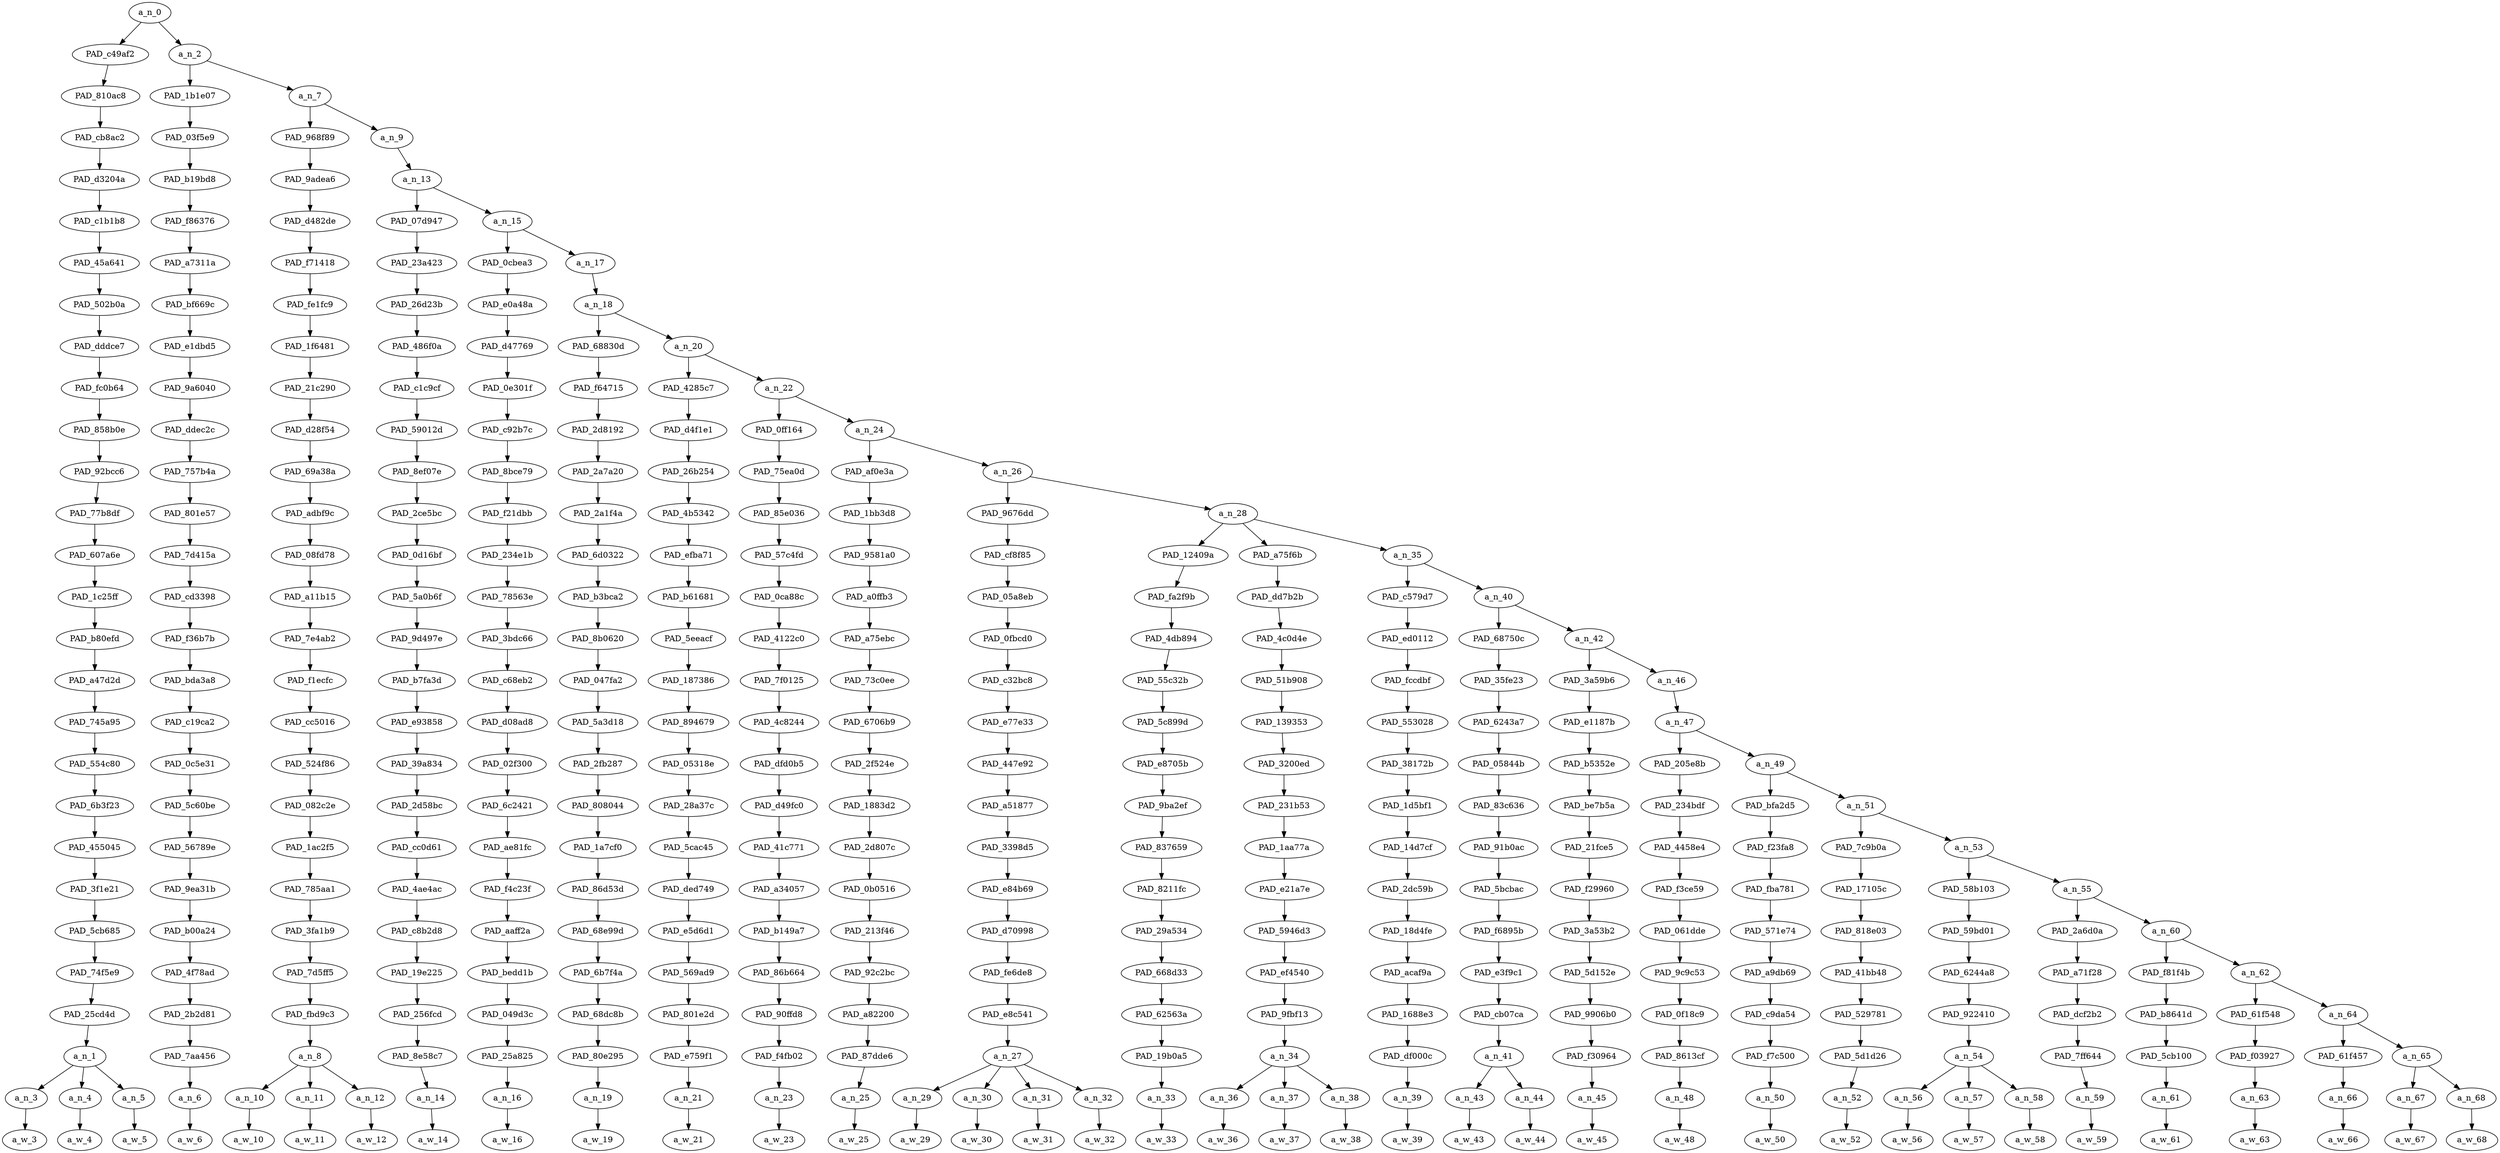 strict digraph "" {
	a_n_0	[div_dir=1,
		index=0,
		level=27,
		pos="2.8808263937632246,27!",
		text_span="[0, 1, 2, 3, 4, 5, 6, 7, 8, 9, 10, 11, 12, 13, 14, 15, 16, 17, 18, 19, 20, 21, 22, 23, 24, 25, 26, 27, 28, 29, 30, 31, 32, 33, 34, \
35, 36]",
		value=1.00000000];
	PAD_c49af2	[div_dir=1,
		index=0,
		level=26,
		pos="1.0,26!",
		text_span="[0, 1, 2]",
		value=0.09085177];
	a_n_0 -> PAD_c49af2;
	a_n_2	[div_dir=1,
		index=1,
		level=26,
		pos="4.761652787526449,26!",
		text_span="[3, 4, 5, 6, 7, 8, 9, 10, 11, 12, 13, 14, 15, 16, 17, 18, 19, 20, 21, 22, 23, 24, 25, 26, 27, 28, 29, 30, 31, 32, 33, 34, 35, 36]",
		value=0.90894429];
	a_n_0 -> a_n_2;
	PAD_810ac8	[div_dir=1,
		index=0,
		level=25,
		pos="1.0,25!",
		text_span="[0, 1, 2]",
		value=0.09085177];
	PAD_c49af2 -> PAD_810ac8;
	PAD_cb8ac2	[div_dir=1,
		index=0,
		level=24,
		pos="1.0,24!",
		text_span="[0, 1, 2]",
		value=0.09085177];
	PAD_810ac8 -> PAD_cb8ac2;
	PAD_d3204a	[div_dir=1,
		index=0,
		level=23,
		pos="1.0,23!",
		text_span="[0, 1, 2]",
		value=0.09085177];
	PAD_cb8ac2 -> PAD_d3204a;
	PAD_c1b1b8	[div_dir=1,
		index=0,
		level=22,
		pos="1.0,22!",
		text_span="[0, 1, 2]",
		value=0.09085177];
	PAD_d3204a -> PAD_c1b1b8;
	PAD_45a641	[div_dir=1,
		index=0,
		level=21,
		pos="1.0,21!",
		text_span="[0, 1, 2]",
		value=0.09085177];
	PAD_c1b1b8 -> PAD_45a641;
	PAD_502b0a	[div_dir=1,
		index=0,
		level=20,
		pos="1.0,20!",
		text_span="[0, 1, 2]",
		value=0.09085177];
	PAD_45a641 -> PAD_502b0a;
	PAD_dddce7	[div_dir=1,
		index=0,
		level=19,
		pos="1.0,19!",
		text_span="[0, 1, 2]",
		value=0.09085177];
	PAD_502b0a -> PAD_dddce7;
	PAD_fc0b64	[div_dir=1,
		index=0,
		level=18,
		pos="1.0,18!",
		text_span="[0, 1, 2]",
		value=0.09085177];
	PAD_dddce7 -> PAD_fc0b64;
	PAD_858b0e	[div_dir=1,
		index=0,
		level=17,
		pos="1.0,17!",
		text_span="[0, 1, 2]",
		value=0.09085177];
	PAD_fc0b64 -> PAD_858b0e;
	PAD_92bcc6	[div_dir=1,
		index=0,
		level=16,
		pos="1.0,16!",
		text_span="[0, 1, 2]",
		value=0.09085177];
	PAD_858b0e -> PAD_92bcc6;
	PAD_77b8df	[div_dir=1,
		index=0,
		level=15,
		pos="1.0,15!",
		text_span="[0, 1, 2]",
		value=0.09085177];
	PAD_92bcc6 -> PAD_77b8df;
	PAD_607a6e	[div_dir=1,
		index=0,
		level=14,
		pos="1.0,14!",
		text_span="[0, 1, 2]",
		value=0.09085177];
	PAD_77b8df -> PAD_607a6e;
	PAD_1c25ff	[div_dir=1,
		index=0,
		level=13,
		pos="1.0,13!",
		text_span="[0, 1, 2]",
		value=0.09085177];
	PAD_607a6e -> PAD_1c25ff;
	PAD_b80efd	[div_dir=1,
		index=0,
		level=12,
		pos="1.0,12!",
		text_span="[0, 1, 2]",
		value=0.09085177];
	PAD_1c25ff -> PAD_b80efd;
	PAD_a47d2d	[div_dir=1,
		index=0,
		level=11,
		pos="1.0,11!",
		text_span="[0, 1, 2]",
		value=0.09085177];
	PAD_b80efd -> PAD_a47d2d;
	PAD_745a95	[div_dir=1,
		index=0,
		level=10,
		pos="1.0,10!",
		text_span="[0, 1, 2]",
		value=0.09085177];
	PAD_a47d2d -> PAD_745a95;
	PAD_554c80	[div_dir=1,
		index=0,
		level=9,
		pos="1.0,9!",
		text_span="[0, 1, 2]",
		value=0.09085177];
	PAD_745a95 -> PAD_554c80;
	PAD_6b3f23	[div_dir=1,
		index=0,
		level=8,
		pos="1.0,8!",
		text_span="[0, 1, 2]",
		value=0.09085177];
	PAD_554c80 -> PAD_6b3f23;
	PAD_455045	[div_dir=1,
		index=0,
		level=7,
		pos="1.0,7!",
		text_span="[0, 1, 2]",
		value=0.09085177];
	PAD_6b3f23 -> PAD_455045;
	PAD_3f1e21	[div_dir=1,
		index=0,
		level=6,
		pos="1.0,6!",
		text_span="[0, 1, 2]",
		value=0.09085177];
	PAD_455045 -> PAD_3f1e21;
	PAD_5cb685	[div_dir=1,
		index=0,
		level=5,
		pos="1.0,5!",
		text_span="[0, 1, 2]",
		value=0.09085177];
	PAD_3f1e21 -> PAD_5cb685;
	PAD_74f5e9	[div_dir=1,
		index=0,
		level=4,
		pos="1.0,4!",
		text_span="[0, 1, 2]",
		value=0.09085177];
	PAD_5cb685 -> PAD_74f5e9;
	PAD_25cd4d	[div_dir=1,
		index=0,
		level=3,
		pos="1.0,3!",
		text_span="[0, 1, 2]",
		value=0.09085177];
	PAD_74f5e9 -> PAD_25cd4d;
	a_n_1	[div_dir=1,
		index=0,
		level=2,
		pos="1.0,2!",
		text_span="[0, 1, 2]",
		value=0.09085177];
	PAD_25cd4d -> a_n_1;
	a_n_3	[div_dir=1,
		index=0,
		level=1,
		pos="0.0,1!",
		text_span="[0]",
		value=0.02708814];
	a_n_1 -> a_n_3;
	a_n_4	[div_dir=1,
		index=1,
		level=1,
		pos="1.0,1!",
		text_span="[1]",
		value=0.03080562];
	a_n_1 -> a_n_4;
	a_n_5	[div_dir=1,
		index=2,
		level=1,
		pos="2.0,1!",
		text_span="[2]",
		value=0.03282390];
	a_n_1 -> a_n_5;
	a_w_3	[div_dir=0,
		index=0,
		level=0,
		pos="0,0!",
		text_span="[0]",
		value=white];
	a_n_3 -> a_w_3;
	a_w_4	[div_dir=0,
		index=1,
		level=0,
		pos="1,0!",
		text_span="[1]",
		value=south];
	a_n_4 -> a_w_4;
	a_w_5	[div_dir=0,
		index=2,
		level=0,
		pos="2,0!",
		text_span="[2]",
		value=africans];
	a_n_5 -> a_w_5;
	PAD_1b1e07	[div_dir=1,
		index=1,
		level=25,
		pos="3.0,25!",
		text_span="[3]",
		value=0.01743408];
	a_n_2 -> PAD_1b1e07;
	a_n_7	[div_dir=1,
		index=2,
		level=25,
		pos="6.523305575052897,25!",
		text_span="[4, 5, 6, 7, 8, 9, 10, 11, 12, 13, 14, 15, 16, 17, 18, 19, 20, 21, 22, 23, 24, 25, 26, 27, 28, 29, 30, 31, 32, 33, 34, 35, 36]",
		value=0.89133307];
	a_n_2 -> a_n_7;
	PAD_03f5e9	[div_dir=1,
		index=1,
		level=24,
		pos="3.0,24!",
		text_span="[3]",
		value=0.01743408];
	PAD_1b1e07 -> PAD_03f5e9;
	PAD_b19bd8	[div_dir=1,
		index=1,
		level=23,
		pos="3.0,23!",
		text_span="[3]",
		value=0.01743408];
	PAD_03f5e9 -> PAD_b19bd8;
	PAD_f86376	[div_dir=1,
		index=1,
		level=22,
		pos="3.0,22!",
		text_span="[3]",
		value=0.01743408];
	PAD_b19bd8 -> PAD_f86376;
	PAD_a7311a	[div_dir=1,
		index=1,
		level=21,
		pos="3.0,21!",
		text_span="[3]",
		value=0.01743408];
	PAD_f86376 -> PAD_a7311a;
	PAD_bf669c	[div_dir=1,
		index=1,
		level=20,
		pos="3.0,20!",
		text_span="[3]",
		value=0.01743408];
	PAD_a7311a -> PAD_bf669c;
	PAD_e1dbd5	[div_dir=1,
		index=1,
		level=19,
		pos="3.0,19!",
		text_span="[3]",
		value=0.01743408];
	PAD_bf669c -> PAD_e1dbd5;
	PAD_9a6040	[div_dir=1,
		index=1,
		level=18,
		pos="3.0,18!",
		text_span="[3]",
		value=0.01743408];
	PAD_e1dbd5 -> PAD_9a6040;
	PAD_ddec2c	[div_dir=1,
		index=1,
		level=17,
		pos="3.0,17!",
		text_span="[3]",
		value=0.01743408];
	PAD_9a6040 -> PAD_ddec2c;
	PAD_757b4a	[div_dir=1,
		index=1,
		level=16,
		pos="3.0,16!",
		text_span="[3]",
		value=0.01743408];
	PAD_ddec2c -> PAD_757b4a;
	PAD_801e57	[div_dir=1,
		index=1,
		level=15,
		pos="3.0,15!",
		text_span="[3]",
		value=0.01743408];
	PAD_757b4a -> PAD_801e57;
	PAD_7d415a	[div_dir=1,
		index=1,
		level=14,
		pos="3.0,14!",
		text_span="[3]",
		value=0.01743408];
	PAD_801e57 -> PAD_7d415a;
	PAD_cd3398	[div_dir=1,
		index=1,
		level=13,
		pos="3.0,13!",
		text_span="[3]",
		value=0.01743408];
	PAD_7d415a -> PAD_cd3398;
	PAD_f36b7b	[div_dir=1,
		index=1,
		level=12,
		pos="3.0,12!",
		text_span="[3]",
		value=0.01743408];
	PAD_cd3398 -> PAD_f36b7b;
	PAD_bda3a8	[div_dir=1,
		index=1,
		level=11,
		pos="3.0,11!",
		text_span="[3]",
		value=0.01743408];
	PAD_f36b7b -> PAD_bda3a8;
	PAD_c19ca2	[div_dir=1,
		index=1,
		level=10,
		pos="3.0,10!",
		text_span="[3]",
		value=0.01743408];
	PAD_bda3a8 -> PAD_c19ca2;
	PAD_0c5e31	[div_dir=1,
		index=1,
		level=9,
		pos="3.0,9!",
		text_span="[3]",
		value=0.01743408];
	PAD_c19ca2 -> PAD_0c5e31;
	PAD_5c60be	[div_dir=1,
		index=1,
		level=8,
		pos="3.0,8!",
		text_span="[3]",
		value=0.01743408];
	PAD_0c5e31 -> PAD_5c60be;
	PAD_56789e	[div_dir=1,
		index=1,
		level=7,
		pos="3.0,7!",
		text_span="[3]",
		value=0.01743408];
	PAD_5c60be -> PAD_56789e;
	PAD_9ea31b	[div_dir=1,
		index=1,
		level=6,
		pos="3.0,6!",
		text_span="[3]",
		value=0.01743408];
	PAD_56789e -> PAD_9ea31b;
	PAD_b00a24	[div_dir=1,
		index=1,
		level=5,
		pos="3.0,5!",
		text_span="[3]",
		value=0.01743408];
	PAD_9ea31b -> PAD_b00a24;
	PAD_4f78ad	[div_dir=1,
		index=1,
		level=4,
		pos="3.0,4!",
		text_span="[3]",
		value=0.01743408];
	PAD_b00a24 -> PAD_4f78ad;
	PAD_2b2d81	[div_dir=1,
		index=1,
		level=3,
		pos="3.0,3!",
		text_span="[3]",
		value=0.01743408];
	PAD_4f78ad -> PAD_2b2d81;
	PAD_7aa456	[div_dir=1,
		index=1,
		level=2,
		pos="3.0,2!",
		text_span="[3]",
		value=0.01743408];
	PAD_2b2d81 -> PAD_7aa456;
	a_n_6	[div_dir=1,
		index=3,
		level=1,
		pos="3.0,1!",
		text_span="[3]",
		value=0.01743408];
	PAD_7aa456 -> a_n_6;
	a_w_6	[div_dir=0,
		index=3,
		level=0,
		pos="3,0!",
		text_span="[3]",
		value=are];
	a_n_6 -> a_w_6;
	PAD_968f89	[div_dir=1,
		index=2,
		level=24,
		pos="5.0,24!",
		text_span="[4, 5, 6]",
		value=0.05605948];
	a_n_7 -> PAD_968f89;
	a_n_9	[div_dir=1,
		index=3,
		level=24,
		pos="8.046611150105795,24!",
		text_span="[7, 8, 9, 10, 11, 12, 13, 14, 15, 16, 17, 18, 19, 20, 21, 22, 23, 24, 25, 26, 27, 28, 29, 30, 31, 32, 33, 34, 35, 36]",
		value=0.83509940];
	a_n_7 -> a_n_9;
	PAD_9adea6	[div_dir=1,
		index=2,
		level=23,
		pos="5.0,23!",
		text_span="[4, 5, 6]",
		value=0.05605948];
	PAD_968f89 -> PAD_9adea6;
	PAD_d482de	[div_dir=1,
		index=2,
		level=22,
		pos="5.0,22!",
		text_span="[4, 5, 6]",
		value=0.05605948];
	PAD_9adea6 -> PAD_d482de;
	PAD_f71418	[div_dir=1,
		index=2,
		level=21,
		pos="5.0,21!",
		text_span="[4, 5, 6]",
		value=0.05605948];
	PAD_d482de -> PAD_f71418;
	PAD_fe1fc9	[div_dir=1,
		index=2,
		level=20,
		pos="5.0,20!",
		text_span="[4, 5, 6]",
		value=0.05605948];
	PAD_f71418 -> PAD_fe1fc9;
	PAD_1f6481	[div_dir=1,
		index=2,
		level=19,
		pos="5.0,19!",
		text_span="[4, 5, 6]",
		value=0.05605948];
	PAD_fe1fc9 -> PAD_1f6481;
	PAD_21c290	[div_dir=1,
		index=2,
		level=18,
		pos="5.0,18!",
		text_span="[4, 5, 6]",
		value=0.05605948];
	PAD_1f6481 -> PAD_21c290;
	PAD_d28f54	[div_dir=1,
		index=2,
		level=17,
		pos="5.0,17!",
		text_span="[4, 5, 6]",
		value=0.05605948];
	PAD_21c290 -> PAD_d28f54;
	PAD_69a38a	[div_dir=1,
		index=2,
		level=16,
		pos="5.0,16!",
		text_span="[4, 5, 6]",
		value=0.05605948];
	PAD_d28f54 -> PAD_69a38a;
	PAD_adbf9c	[div_dir=1,
		index=2,
		level=15,
		pos="5.0,15!",
		text_span="[4, 5, 6]",
		value=0.05605948];
	PAD_69a38a -> PAD_adbf9c;
	PAD_08fd78	[div_dir=1,
		index=2,
		level=14,
		pos="5.0,14!",
		text_span="[4, 5, 6]",
		value=0.05605948];
	PAD_adbf9c -> PAD_08fd78;
	PAD_a11b15	[div_dir=1,
		index=2,
		level=13,
		pos="5.0,13!",
		text_span="[4, 5, 6]",
		value=0.05605948];
	PAD_08fd78 -> PAD_a11b15;
	PAD_7e4ab2	[div_dir=1,
		index=2,
		level=12,
		pos="5.0,12!",
		text_span="[4, 5, 6]",
		value=0.05605948];
	PAD_a11b15 -> PAD_7e4ab2;
	PAD_f1ecfc	[div_dir=1,
		index=2,
		level=11,
		pos="5.0,11!",
		text_span="[4, 5, 6]",
		value=0.05605948];
	PAD_7e4ab2 -> PAD_f1ecfc;
	PAD_cc5016	[div_dir=1,
		index=2,
		level=10,
		pos="5.0,10!",
		text_span="[4, 5, 6]",
		value=0.05605948];
	PAD_f1ecfc -> PAD_cc5016;
	PAD_524f86	[div_dir=1,
		index=2,
		level=9,
		pos="5.0,9!",
		text_span="[4, 5, 6]",
		value=0.05605948];
	PAD_cc5016 -> PAD_524f86;
	PAD_082c2e	[div_dir=1,
		index=2,
		level=8,
		pos="5.0,8!",
		text_span="[4, 5, 6]",
		value=0.05605948];
	PAD_524f86 -> PAD_082c2e;
	PAD_1ac2f5	[div_dir=1,
		index=2,
		level=7,
		pos="5.0,7!",
		text_span="[4, 5, 6]",
		value=0.05605948];
	PAD_082c2e -> PAD_1ac2f5;
	PAD_785aa1	[div_dir=1,
		index=2,
		level=6,
		pos="5.0,6!",
		text_span="[4, 5, 6]",
		value=0.05605948];
	PAD_1ac2f5 -> PAD_785aa1;
	PAD_3fa1b9	[div_dir=1,
		index=2,
		level=5,
		pos="5.0,5!",
		text_span="[4, 5, 6]",
		value=0.05605948];
	PAD_785aa1 -> PAD_3fa1b9;
	PAD_7d5ff5	[div_dir=1,
		index=2,
		level=4,
		pos="5.0,4!",
		text_span="[4, 5, 6]",
		value=0.05605948];
	PAD_3fa1b9 -> PAD_7d5ff5;
	PAD_fbd9c3	[div_dir=1,
		index=2,
		level=3,
		pos="5.0,3!",
		text_span="[4, 5, 6]",
		value=0.05605948];
	PAD_7d5ff5 -> PAD_fbd9c3;
	a_n_8	[div_dir=1,
		index=2,
		level=2,
		pos="5.0,2!",
		text_span="[4, 5, 6]",
		value=0.05605948];
	PAD_fbd9c3 -> a_n_8;
	a_n_10	[div_dir=1,
		index=4,
		level=1,
		pos="4.0,1!",
		text_span="[4]",
		value=0.01193047];
	a_n_8 -> a_n_10;
	a_n_11	[div_dir=-1,
		index=5,
		level=1,
		pos="5.0,1!",
		text_span="[5]",
		value=0.01668480];
	a_n_8 -> a_n_11;
	a_n_12	[div_dir=1,
		index=6,
		level=1,
		pos="6.0,1!",
		text_span="[6]",
		value=0.02736892];
	a_n_8 -> a_n_12;
	a_w_10	[div_dir=0,
		index=4,
		level=0,
		pos="4,0!",
		text_span="[4]",
		value=the];
	a_n_10 -> a_w_10;
	a_w_11	[div_dir=0,
		index=5,
		level=0,
		pos="5,0!",
		text_span="[5]",
		value=real];
	a_n_11 -> a_w_11;
	a_w_12	[div_dir=0,
		index=6,
		level=0,
		pos="6,0!",
		text_span="[6]",
		value=refugees];
	a_n_12 -> a_w_12;
	a_n_13	[div_dir=1,
		index=3,
		level=23,
		pos="8.046611150105795,23!",
		text_span="[7, 8, 9, 10, 11, 12, 13, 14, 15, 16, 17, 18, 19, 20, 21, 22, 23, 24, 25, 26, 27, 28, 29, 30, 31, 32, 33, 34, 35, 36]",
		value=0.83493897];
	a_n_9 -> a_n_13;
	PAD_07d947	[div_dir=1,
		index=3,
		level=22,
		pos="7.0,22!",
		text_span="[7]",
		value=0.01212466];
	a_n_13 -> PAD_07d947;
	a_n_15	[div_dir=1,
		index=4,
		level=22,
		pos="9.09322230021159,22!",
		text_span="[8, 9, 10, 11, 12, 13, 14, 15, 16, 17, 18, 19, 20, 21, 22, 23, 24, 25, 26, 27, 28, 29, 30, 31, 32, 33, 34, 35, 36]",
		value=0.82265388];
	a_n_13 -> a_n_15;
	PAD_23a423	[div_dir=1,
		index=3,
		level=21,
		pos="7.0,21!",
		text_span="[7]",
		value=0.01212466];
	PAD_07d947 -> PAD_23a423;
	PAD_26d23b	[div_dir=1,
		index=3,
		level=20,
		pos="7.0,20!",
		text_span="[7]",
		value=0.01212466];
	PAD_23a423 -> PAD_26d23b;
	PAD_486f0a	[div_dir=1,
		index=3,
		level=19,
		pos="7.0,19!",
		text_span="[7]",
		value=0.01212466];
	PAD_26d23b -> PAD_486f0a;
	PAD_c1c9cf	[div_dir=1,
		index=3,
		level=18,
		pos="7.0,18!",
		text_span="[7]",
		value=0.01212466];
	PAD_486f0a -> PAD_c1c9cf;
	PAD_59012d	[div_dir=1,
		index=3,
		level=17,
		pos="7.0,17!",
		text_span="[7]",
		value=0.01212466];
	PAD_c1c9cf -> PAD_59012d;
	PAD_8ef07e	[div_dir=1,
		index=3,
		level=16,
		pos="7.0,16!",
		text_span="[7]",
		value=0.01212466];
	PAD_59012d -> PAD_8ef07e;
	PAD_2ce5bc	[div_dir=1,
		index=3,
		level=15,
		pos="7.0,15!",
		text_span="[7]",
		value=0.01212466];
	PAD_8ef07e -> PAD_2ce5bc;
	PAD_0d16bf	[div_dir=1,
		index=3,
		level=14,
		pos="7.0,14!",
		text_span="[7]",
		value=0.01212466];
	PAD_2ce5bc -> PAD_0d16bf;
	PAD_5a0b6f	[div_dir=1,
		index=3,
		level=13,
		pos="7.0,13!",
		text_span="[7]",
		value=0.01212466];
	PAD_0d16bf -> PAD_5a0b6f;
	PAD_9d497e	[div_dir=1,
		index=3,
		level=12,
		pos="7.0,12!",
		text_span="[7]",
		value=0.01212466];
	PAD_5a0b6f -> PAD_9d497e;
	PAD_b7fa3d	[div_dir=1,
		index=3,
		level=11,
		pos="7.0,11!",
		text_span="[7]",
		value=0.01212466];
	PAD_9d497e -> PAD_b7fa3d;
	PAD_e93858	[div_dir=1,
		index=3,
		level=10,
		pos="7.0,10!",
		text_span="[7]",
		value=0.01212466];
	PAD_b7fa3d -> PAD_e93858;
	PAD_39a834	[div_dir=1,
		index=3,
		level=9,
		pos="7.0,9!",
		text_span="[7]",
		value=0.01212466];
	PAD_e93858 -> PAD_39a834;
	PAD_2d58bc	[div_dir=1,
		index=3,
		level=8,
		pos="7.0,8!",
		text_span="[7]",
		value=0.01212466];
	PAD_39a834 -> PAD_2d58bc;
	PAD_cc0d61	[div_dir=1,
		index=3,
		level=7,
		pos="7.0,7!",
		text_span="[7]",
		value=0.01212466];
	PAD_2d58bc -> PAD_cc0d61;
	PAD_4ae4ac	[div_dir=1,
		index=3,
		level=6,
		pos="7.0,6!",
		text_span="[7]",
		value=0.01212466];
	PAD_cc0d61 -> PAD_4ae4ac;
	PAD_c8b2d8	[div_dir=1,
		index=3,
		level=5,
		pos="7.0,5!",
		text_span="[7]",
		value=0.01212466];
	PAD_4ae4ac -> PAD_c8b2d8;
	PAD_19e225	[div_dir=1,
		index=3,
		level=4,
		pos="7.0,4!",
		text_span="[7]",
		value=0.01212466];
	PAD_c8b2d8 -> PAD_19e225;
	PAD_256fcd	[div_dir=1,
		index=3,
		level=3,
		pos="7.0,3!",
		text_span="[7]",
		value=0.01212466];
	PAD_19e225 -> PAD_256fcd;
	PAD_8e58c7	[div_dir=1,
		index=3,
		level=2,
		pos="7.0,2!",
		text_span="[7]",
		value=0.01212466];
	PAD_256fcd -> PAD_8e58c7;
	a_n_14	[div_dir=1,
		index=7,
		level=1,
		pos="7.0,1!",
		text_span="[7]",
		value=0.01212466];
	PAD_8e58c7 -> a_n_14;
	a_w_14	[div_dir=0,
		index=7,
		level=0,
		pos="7,0!",
		text_span="[7]",
		value=we];
	a_n_14 -> a_w_14;
	PAD_0cbea3	[div_dir=1,
		index=4,
		level=21,
		pos="8.0,21!",
		text_span="[8]",
		value=0.01100789];
	a_n_15 -> PAD_0cbea3;
	a_n_17	[div_dir=1,
		index=5,
		level=21,
		pos="10.186444600423178,21!",
		text_span="[9, 10, 11, 12, 13, 14, 15, 16, 17, 18, 19, 20, 21, 22, 23, 24, 25, 26, 27, 28, 29, 30, 31, 32, 33, 34, 35, 36]",
		value=0.81149473];
	a_n_15 -> a_n_17;
	PAD_e0a48a	[div_dir=1,
		index=4,
		level=20,
		pos="8.0,20!",
		text_span="[8]",
		value=0.01100789];
	PAD_0cbea3 -> PAD_e0a48a;
	PAD_d47769	[div_dir=1,
		index=4,
		level=19,
		pos="8.0,19!",
		text_span="[8]",
		value=0.01100789];
	PAD_e0a48a -> PAD_d47769;
	PAD_0e301f	[div_dir=1,
		index=4,
		level=18,
		pos="8.0,18!",
		text_span="[8]",
		value=0.01100789];
	PAD_d47769 -> PAD_0e301f;
	PAD_c92b7c	[div_dir=1,
		index=4,
		level=17,
		pos="8.0,17!",
		text_span="[8]",
		value=0.01100789];
	PAD_0e301f -> PAD_c92b7c;
	PAD_8bce79	[div_dir=1,
		index=4,
		level=16,
		pos="8.0,16!",
		text_span="[8]",
		value=0.01100789];
	PAD_c92b7c -> PAD_8bce79;
	PAD_f21dbb	[div_dir=1,
		index=4,
		level=15,
		pos="8.0,15!",
		text_span="[8]",
		value=0.01100789];
	PAD_8bce79 -> PAD_f21dbb;
	PAD_234e1b	[div_dir=1,
		index=4,
		level=14,
		pos="8.0,14!",
		text_span="[8]",
		value=0.01100789];
	PAD_f21dbb -> PAD_234e1b;
	PAD_78563e	[div_dir=1,
		index=4,
		level=13,
		pos="8.0,13!",
		text_span="[8]",
		value=0.01100789];
	PAD_234e1b -> PAD_78563e;
	PAD_3bdc66	[div_dir=1,
		index=4,
		level=12,
		pos="8.0,12!",
		text_span="[8]",
		value=0.01100789];
	PAD_78563e -> PAD_3bdc66;
	PAD_c68eb2	[div_dir=1,
		index=4,
		level=11,
		pos="8.0,11!",
		text_span="[8]",
		value=0.01100789];
	PAD_3bdc66 -> PAD_c68eb2;
	PAD_d08ad8	[div_dir=1,
		index=4,
		level=10,
		pos="8.0,10!",
		text_span="[8]",
		value=0.01100789];
	PAD_c68eb2 -> PAD_d08ad8;
	PAD_02f300	[div_dir=1,
		index=4,
		level=9,
		pos="8.0,9!",
		text_span="[8]",
		value=0.01100789];
	PAD_d08ad8 -> PAD_02f300;
	PAD_6c2421	[div_dir=1,
		index=4,
		level=8,
		pos="8.0,8!",
		text_span="[8]",
		value=0.01100789];
	PAD_02f300 -> PAD_6c2421;
	PAD_ae81fc	[div_dir=1,
		index=4,
		level=7,
		pos="8.0,7!",
		text_span="[8]",
		value=0.01100789];
	PAD_6c2421 -> PAD_ae81fc;
	PAD_f4c23f	[div_dir=1,
		index=4,
		level=6,
		pos="8.0,6!",
		text_span="[8]",
		value=0.01100789];
	PAD_ae81fc -> PAD_f4c23f;
	PAD_aaff2a	[div_dir=1,
		index=4,
		level=5,
		pos="8.0,5!",
		text_span="[8]",
		value=0.01100789];
	PAD_f4c23f -> PAD_aaff2a;
	PAD_bedd1b	[div_dir=1,
		index=4,
		level=4,
		pos="8.0,4!",
		text_span="[8]",
		value=0.01100789];
	PAD_aaff2a -> PAD_bedd1b;
	PAD_049d3c	[div_dir=1,
		index=4,
		level=3,
		pos="8.0,3!",
		text_span="[8]",
		value=0.01100789];
	PAD_bedd1b -> PAD_049d3c;
	PAD_25a825	[div_dir=1,
		index=4,
		level=2,
		pos="8.0,2!",
		text_span="[8]",
		value=0.01100789];
	PAD_049d3c -> PAD_25a825;
	a_n_16	[div_dir=1,
		index=8,
		level=1,
		pos="8.0,1!",
		text_span="[8]",
		value=0.01100789];
	PAD_25a825 -> a_n_16;
	a_w_16	[div_dir=0,
		index=8,
		level=0,
		pos="8,0!",
		text_span="[8]",
		value=need];
	a_n_16 -> a_w_16;
	a_n_18	[div_dir=1,
		index=5,
		level=20,
		pos="10.186444600423178,20!",
		text_span="[9, 10, 11, 12, 13, 14, 15, 16, 17, 18, 19, 20, 21, 22, 23, 24, 25, 26, 27, 28, 29, 30, 31, 32, 33, 34, 35, 36]",
		value=0.81134855];
	a_n_17 -> a_n_18;
	PAD_68830d	[div_dir=-1,
		index=5,
		level=19,
		pos="9.0,19!",
		text_span="[9]",
		value=0.00892100];
	a_n_18 -> PAD_68830d;
	a_n_20	[div_dir=1,
		index=6,
		level=19,
		pos="11.372889200846355,19!",
		text_span="[10, 11, 12, 13, 14, 15, 16, 17, 18, 19, 20, 21, 22, 23, 24, 25, 26, 27, 28, 29, 30, 31, 32, 33, 34, 35, 36]",
		value=0.80228137];
	a_n_18 -> a_n_20;
	PAD_f64715	[div_dir=-1,
		index=5,
		level=18,
		pos="9.0,18!",
		text_span="[9]",
		value=0.00892100];
	PAD_68830d -> PAD_f64715;
	PAD_2d8192	[div_dir=-1,
		index=5,
		level=17,
		pos="9.0,17!",
		text_span="[9]",
		value=0.00892100];
	PAD_f64715 -> PAD_2d8192;
	PAD_2a7a20	[div_dir=-1,
		index=5,
		level=16,
		pos="9.0,16!",
		text_span="[9]",
		value=0.00892100];
	PAD_2d8192 -> PAD_2a7a20;
	PAD_2a1f4a	[div_dir=-1,
		index=5,
		level=15,
		pos="9.0,15!",
		text_span="[9]",
		value=0.00892100];
	PAD_2a7a20 -> PAD_2a1f4a;
	PAD_6d0322	[div_dir=-1,
		index=5,
		level=14,
		pos="9.0,14!",
		text_span="[9]",
		value=0.00892100];
	PAD_2a1f4a -> PAD_6d0322;
	PAD_b3bca2	[div_dir=-1,
		index=5,
		level=13,
		pos="9.0,13!",
		text_span="[9]",
		value=0.00892100];
	PAD_6d0322 -> PAD_b3bca2;
	PAD_8b0620	[div_dir=-1,
		index=5,
		level=12,
		pos="9.0,12!",
		text_span="[9]",
		value=0.00892100];
	PAD_b3bca2 -> PAD_8b0620;
	PAD_047fa2	[div_dir=-1,
		index=5,
		level=11,
		pos="9.0,11!",
		text_span="[9]",
		value=0.00892100];
	PAD_8b0620 -> PAD_047fa2;
	PAD_5a3d18	[div_dir=-1,
		index=5,
		level=10,
		pos="9.0,10!",
		text_span="[9]",
		value=0.00892100];
	PAD_047fa2 -> PAD_5a3d18;
	PAD_2fb287	[div_dir=-1,
		index=5,
		level=9,
		pos="9.0,9!",
		text_span="[9]",
		value=0.00892100];
	PAD_5a3d18 -> PAD_2fb287;
	PAD_808044	[div_dir=-1,
		index=5,
		level=8,
		pos="9.0,8!",
		text_span="[9]",
		value=0.00892100];
	PAD_2fb287 -> PAD_808044;
	PAD_1a7cf0	[div_dir=-1,
		index=5,
		level=7,
		pos="9.0,7!",
		text_span="[9]",
		value=0.00892100];
	PAD_808044 -> PAD_1a7cf0;
	PAD_86d53d	[div_dir=-1,
		index=5,
		level=6,
		pos="9.0,6!",
		text_span="[9]",
		value=0.00892100];
	PAD_1a7cf0 -> PAD_86d53d;
	PAD_68e99d	[div_dir=-1,
		index=5,
		level=5,
		pos="9.0,5!",
		text_span="[9]",
		value=0.00892100];
	PAD_86d53d -> PAD_68e99d;
	PAD_6b7f4a	[div_dir=-1,
		index=5,
		level=4,
		pos="9.0,4!",
		text_span="[9]",
		value=0.00892100];
	PAD_68e99d -> PAD_6b7f4a;
	PAD_68dc8b	[div_dir=-1,
		index=5,
		level=3,
		pos="9.0,3!",
		text_span="[9]",
		value=0.00892100];
	PAD_6b7f4a -> PAD_68dc8b;
	PAD_80e295	[div_dir=-1,
		index=5,
		level=2,
		pos="9.0,2!",
		text_span="[9]",
		value=0.00892100];
	PAD_68dc8b -> PAD_80e295;
	a_n_19	[div_dir=-1,
		index=9,
		level=1,
		pos="9.0,1!",
		text_span="[9]",
		value=0.00892100];
	PAD_80e295 -> a_n_19;
	a_w_19	[div_dir=0,
		index=9,
		level=0,
		pos="9,0!",
		text_span="[9]",
		value=to];
	a_n_19 -> a_w_19;
	PAD_4285c7	[div_dir=1,
		index=6,
		level=18,
		pos="10.0,18!",
		text_span="[10]",
		value=0.00912819];
	a_n_20 -> PAD_4285c7;
	a_n_22	[div_dir=1,
		index=7,
		level=18,
		pos="12.745778401692709,18!",
		text_span="[11, 12, 13, 14, 15, 16, 17, 18, 19, 20, 21, 22, 23, 24, 25, 26, 27, 28, 29, 30, 31, 32, 33, 34, 35, 36]",
		value=0.79300068];
	a_n_20 -> a_n_22;
	PAD_d4f1e1	[div_dir=1,
		index=6,
		level=17,
		pos="10.0,17!",
		text_span="[10]",
		value=0.00912819];
	PAD_4285c7 -> PAD_d4f1e1;
	PAD_26b254	[div_dir=1,
		index=6,
		level=16,
		pos="10.0,16!",
		text_span="[10]",
		value=0.00912819];
	PAD_d4f1e1 -> PAD_26b254;
	PAD_4b5342	[div_dir=1,
		index=6,
		level=15,
		pos="10.0,15!",
		text_span="[10]",
		value=0.00912819];
	PAD_26b254 -> PAD_4b5342;
	PAD_efba71	[div_dir=1,
		index=6,
		level=14,
		pos="10.0,14!",
		text_span="[10]",
		value=0.00912819];
	PAD_4b5342 -> PAD_efba71;
	PAD_b61681	[div_dir=1,
		index=6,
		level=13,
		pos="10.0,13!",
		text_span="[10]",
		value=0.00912819];
	PAD_efba71 -> PAD_b61681;
	PAD_5eeacf	[div_dir=1,
		index=6,
		level=12,
		pos="10.0,12!",
		text_span="[10]",
		value=0.00912819];
	PAD_b61681 -> PAD_5eeacf;
	PAD_187386	[div_dir=1,
		index=6,
		level=11,
		pos="10.0,11!",
		text_span="[10]",
		value=0.00912819];
	PAD_5eeacf -> PAD_187386;
	PAD_894679	[div_dir=1,
		index=6,
		level=10,
		pos="10.0,10!",
		text_span="[10]",
		value=0.00912819];
	PAD_187386 -> PAD_894679;
	PAD_05318e	[div_dir=1,
		index=6,
		level=9,
		pos="10.0,9!",
		text_span="[10]",
		value=0.00912819];
	PAD_894679 -> PAD_05318e;
	PAD_28a37c	[div_dir=1,
		index=6,
		level=8,
		pos="10.0,8!",
		text_span="[10]",
		value=0.00912819];
	PAD_05318e -> PAD_28a37c;
	PAD_5cac45	[div_dir=1,
		index=6,
		level=7,
		pos="10.0,7!",
		text_span="[10]",
		value=0.00912819];
	PAD_28a37c -> PAD_5cac45;
	PAD_ded749	[div_dir=1,
		index=6,
		level=6,
		pos="10.0,6!",
		text_span="[10]",
		value=0.00912819];
	PAD_5cac45 -> PAD_ded749;
	PAD_e5d6d1	[div_dir=1,
		index=6,
		level=5,
		pos="10.0,5!",
		text_span="[10]",
		value=0.00912819];
	PAD_ded749 -> PAD_e5d6d1;
	PAD_569ad9	[div_dir=1,
		index=6,
		level=4,
		pos="10.0,4!",
		text_span="[10]",
		value=0.00912819];
	PAD_e5d6d1 -> PAD_569ad9;
	PAD_801e2d	[div_dir=1,
		index=6,
		level=3,
		pos="10.0,3!",
		text_span="[10]",
		value=0.00912819];
	PAD_569ad9 -> PAD_801e2d;
	PAD_e759f1	[div_dir=1,
		index=6,
		level=2,
		pos="10.0,2!",
		text_span="[10]",
		value=0.00912819];
	PAD_801e2d -> PAD_e759f1;
	a_n_21	[div_dir=1,
		index=10,
		level=1,
		pos="10.0,1!",
		text_span="[10]",
		value=0.00912819];
	PAD_e759f1 -> a_n_21;
	a_w_21	[div_dir=0,
		index=10,
		level=0,
		pos="10,0!",
		text_span="[10]",
		value=be];
	a_n_21 -> a_w_21;
	PAD_0ff164	[div_dir=-1,
		index=7,
		level=17,
		pos="11.0,17!",
		text_span="[11]",
		value=0.01782492];
	a_n_22 -> PAD_0ff164;
	a_n_24	[div_dir=1,
		index=8,
		level=17,
		pos="14.491556803385418,17!",
		text_span="[12, 13, 14, 15, 16, 17, 18, 19, 20, 21, 22, 23, 24, 25, 26, 27, 28, 29, 30, 31, 32, 33, 34, 35, 36]",
		value=0.77502324];
	a_n_22 -> a_n_24;
	PAD_75ea0d	[div_dir=-1,
		index=7,
		level=16,
		pos="11.0,16!",
		text_span="[11]",
		value=0.01782492];
	PAD_0ff164 -> PAD_75ea0d;
	PAD_85e036	[div_dir=-1,
		index=7,
		level=15,
		pos="11.0,15!",
		text_span="[11]",
		value=0.01782492];
	PAD_75ea0d -> PAD_85e036;
	PAD_57c4fd	[div_dir=-1,
		index=7,
		level=14,
		pos="11.0,14!",
		text_span="[11]",
		value=0.01782492];
	PAD_85e036 -> PAD_57c4fd;
	PAD_0ca88c	[div_dir=-1,
		index=7,
		level=13,
		pos="11.0,13!",
		text_span="[11]",
		value=0.01782492];
	PAD_57c4fd -> PAD_0ca88c;
	PAD_4122c0	[div_dir=-1,
		index=7,
		level=12,
		pos="11.0,12!",
		text_span="[11]",
		value=0.01782492];
	PAD_0ca88c -> PAD_4122c0;
	PAD_7f0125	[div_dir=-1,
		index=7,
		level=11,
		pos="11.0,11!",
		text_span="[11]",
		value=0.01782492];
	PAD_4122c0 -> PAD_7f0125;
	PAD_4c8244	[div_dir=-1,
		index=7,
		level=10,
		pos="11.0,10!",
		text_span="[11]",
		value=0.01782492];
	PAD_7f0125 -> PAD_4c8244;
	PAD_dfd0b5	[div_dir=-1,
		index=7,
		level=9,
		pos="11.0,9!",
		text_span="[11]",
		value=0.01782492];
	PAD_4c8244 -> PAD_dfd0b5;
	PAD_d49fc0	[div_dir=-1,
		index=7,
		level=8,
		pos="11.0,8!",
		text_span="[11]",
		value=0.01782492];
	PAD_dfd0b5 -> PAD_d49fc0;
	PAD_41c771	[div_dir=-1,
		index=7,
		level=7,
		pos="11.0,7!",
		text_span="[11]",
		value=0.01782492];
	PAD_d49fc0 -> PAD_41c771;
	PAD_a34057	[div_dir=-1,
		index=7,
		level=6,
		pos="11.0,6!",
		text_span="[11]",
		value=0.01782492];
	PAD_41c771 -> PAD_a34057;
	PAD_b149a7	[div_dir=-1,
		index=7,
		level=5,
		pos="11.0,5!",
		text_span="[11]",
		value=0.01782492];
	PAD_a34057 -> PAD_b149a7;
	PAD_86b664	[div_dir=-1,
		index=7,
		level=4,
		pos="11.0,4!",
		text_span="[11]",
		value=0.01782492];
	PAD_b149a7 -> PAD_86b664;
	PAD_90ffd8	[div_dir=-1,
		index=7,
		level=3,
		pos="11.0,3!",
		text_span="[11]",
		value=0.01782492];
	PAD_86b664 -> PAD_90ffd8;
	PAD_f4fb02	[div_dir=-1,
		index=7,
		level=2,
		pos="11.0,2!",
		text_span="[11]",
		value=0.01782492];
	PAD_90ffd8 -> PAD_f4fb02;
	a_n_23	[div_dir=-1,
		index=11,
		level=1,
		pos="11.0,1!",
		text_span="[11]",
		value=0.01782492];
	PAD_f4fb02 -> a_n_23;
	a_w_23	[div_dir=0,
		index=11,
		level=0,
		pos="11,0!",
		text_span="[11]",
		value=saving];
	a_n_23 -> a_w_23;
	PAD_af0e3a	[div_dir=1,
		index=8,
		level=16,
		pos="12.0,16!",
		text_span="[12]",
		value=0.01523461];
	a_n_24 -> PAD_af0e3a;
	a_n_26	[div_dir=1,
		index=9,
		level=16,
		pos="16.983113606770836,16!",
		text_span="[13, 14, 15, 16, 17, 18, 19, 20, 21, 22, 23, 24, 25, 26, 27, 28, 29, 30, 31, 32, 33, 34, 35, 36]",
		value=0.75962427];
	a_n_24 -> a_n_26;
	PAD_1bb3d8	[div_dir=1,
		index=8,
		level=15,
		pos="12.0,15!",
		text_span="[12]",
		value=0.01523461];
	PAD_af0e3a -> PAD_1bb3d8;
	PAD_9581a0	[div_dir=1,
		index=8,
		level=14,
		pos="12.0,14!",
		text_span="[12]",
		value=0.01523461];
	PAD_1bb3d8 -> PAD_9581a0;
	PAD_a0ffb3	[div_dir=1,
		index=8,
		level=13,
		pos="12.0,13!",
		text_span="[12]",
		value=0.01523461];
	PAD_9581a0 -> PAD_a0ffb3;
	PAD_a75ebc	[div_dir=1,
		index=8,
		level=12,
		pos="12.0,12!",
		text_span="[12]",
		value=0.01523461];
	PAD_a0ffb3 -> PAD_a75ebc;
	PAD_73c0ee	[div_dir=1,
		index=8,
		level=11,
		pos="12.0,11!",
		text_span="[12]",
		value=0.01523461];
	PAD_a75ebc -> PAD_73c0ee;
	PAD_6706b9	[div_dir=1,
		index=8,
		level=10,
		pos="12.0,10!",
		text_span="[12]",
		value=0.01523461];
	PAD_73c0ee -> PAD_6706b9;
	PAD_2f524e	[div_dir=1,
		index=8,
		level=9,
		pos="12.0,9!",
		text_span="[12]",
		value=0.01523461];
	PAD_6706b9 -> PAD_2f524e;
	PAD_1883d2	[div_dir=1,
		index=8,
		level=8,
		pos="12.0,8!",
		text_span="[12]",
		value=0.01523461];
	PAD_2f524e -> PAD_1883d2;
	PAD_2d807c	[div_dir=1,
		index=8,
		level=7,
		pos="12.0,7!",
		text_span="[12]",
		value=0.01523461];
	PAD_1883d2 -> PAD_2d807c;
	PAD_0b0516	[div_dir=1,
		index=8,
		level=6,
		pos="12.0,6!",
		text_span="[12]",
		value=0.01523461];
	PAD_2d807c -> PAD_0b0516;
	PAD_213f46	[div_dir=1,
		index=8,
		level=5,
		pos="12.0,5!",
		text_span="[12]",
		value=0.01523461];
	PAD_0b0516 -> PAD_213f46;
	PAD_92c2bc	[div_dir=1,
		index=8,
		level=4,
		pos="12.0,4!",
		text_span="[12]",
		value=0.01523461];
	PAD_213f46 -> PAD_92c2bc;
	PAD_a82200	[div_dir=1,
		index=8,
		level=3,
		pos="12.0,3!",
		text_span="[12]",
		value=0.01523461];
	PAD_92c2bc -> PAD_a82200;
	PAD_87dde6	[div_dir=1,
		index=8,
		level=2,
		pos="12.0,2!",
		text_span="[12]",
		value=0.01523461];
	PAD_a82200 -> PAD_87dde6;
	a_n_25	[div_dir=1,
		index=12,
		level=1,
		pos="12.0,1!",
		text_span="[12]",
		value=0.01523461];
	PAD_87dde6 -> a_n_25;
	a_w_25	[div_dir=0,
		index=12,
		level=0,
		pos="12,0!",
		text_span="[12]",
		value=let];
	a_n_25 -> a_w_25;
	PAD_9676dd	[div_dir=1,
		index=9,
		level=15,
		pos="14.5,15!",
		text_span="[13, 14, 15, 16]",
		value=0.10604855];
	a_n_26 -> PAD_9676dd;
	a_n_28	[div_dir=1,
		index=10,
		level=15,
		pos="19.466227213541668,15!",
		text_span="[17, 18, 19, 20, 21, 22, 23, 24, 25, 26, 27, 28, 29, 30, 31, 32, 33, 34, 35, 36]",
		value=0.65342078];
	a_n_26 -> a_n_28;
	PAD_cf8f85	[div_dir=1,
		index=9,
		level=14,
		pos="14.5,14!",
		text_span="[13, 14, 15, 16]",
		value=0.10604855];
	PAD_9676dd -> PAD_cf8f85;
	PAD_05a8eb	[div_dir=1,
		index=9,
		level=13,
		pos="14.5,13!",
		text_span="[13, 14, 15, 16]",
		value=0.10604855];
	PAD_cf8f85 -> PAD_05a8eb;
	PAD_0fbcd0	[div_dir=1,
		index=9,
		level=12,
		pos="14.5,12!",
		text_span="[13, 14, 15, 16]",
		value=0.10604855];
	PAD_05a8eb -> PAD_0fbcd0;
	PAD_c32bc8	[div_dir=1,
		index=9,
		level=11,
		pos="14.5,11!",
		text_span="[13, 14, 15, 16]",
		value=0.10604855];
	PAD_0fbcd0 -> PAD_c32bc8;
	PAD_e77e33	[div_dir=1,
		index=9,
		level=10,
		pos="14.5,10!",
		text_span="[13, 14, 15, 16]",
		value=0.10604855];
	PAD_c32bc8 -> PAD_e77e33;
	PAD_447e92	[div_dir=1,
		index=9,
		level=9,
		pos="14.5,9!",
		text_span="[13, 14, 15, 16]",
		value=0.10604855];
	PAD_e77e33 -> PAD_447e92;
	PAD_a51877	[div_dir=1,
		index=9,
		level=8,
		pos="14.5,8!",
		text_span="[13, 14, 15, 16]",
		value=0.10604855];
	PAD_447e92 -> PAD_a51877;
	PAD_3398d5	[div_dir=1,
		index=9,
		level=7,
		pos="14.5,7!",
		text_span="[13, 14, 15, 16]",
		value=0.10604855];
	PAD_a51877 -> PAD_3398d5;
	PAD_e84b69	[div_dir=1,
		index=9,
		level=6,
		pos="14.5,6!",
		text_span="[13, 14, 15, 16]",
		value=0.10604855];
	PAD_3398d5 -> PAD_e84b69;
	PAD_d70998	[div_dir=1,
		index=9,
		level=5,
		pos="14.5,5!",
		text_span="[13, 14, 15, 16]",
		value=0.10604855];
	PAD_e84b69 -> PAD_d70998;
	PAD_fe6de8	[div_dir=1,
		index=9,
		level=4,
		pos="14.5,4!",
		text_span="[13, 14, 15, 16]",
		value=0.10604855];
	PAD_d70998 -> PAD_fe6de8;
	PAD_e8c541	[div_dir=1,
		index=9,
		level=3,
		pos="14.5,3!",
		text_span="[13, 14, 15, 16]",
		value=0.10604855];
	PAD_fe6de8 -> PAD_e8c541;
	a_n_27	[div_dir=1,
		index=9,
		level=2,
		pos="14.5,2!",
		text_span="[13, 14, 15, 16]",
		value=0.10604855];
	PAD_e8c541 -> a_n_27;
	a_n_29	[div_dir=-1,
		index=13,
		level=1,
		pos="13.0,1!",
		text_span="[13]",
		value=0.01501729];
	a_n_27 -> a_n_29;
	a_n_30	[div_dir=1,
		index=14,
		level=1,
		pos="14.0,1!",
		text_span="[14]",
		value=0.04649747];
	a_n_27 -> a_n_30;
	a_n_31	[div_dir=-1,
		index=15,
		level=1,
		pos="15.0,1!",
		text_span="[15]",
		value=0.01717825];
	a_n_27 -> a_n_31;
	a_n_32	[div_dir=1,
		index=16,
		level=1,
		pos="16.0,1!",
		text_span="[16]",
		value=0.02730052];
	a_n_27 -> a_n_32;
	a_w_29	[div_dir=0,
		index=13,
		level=0,
		pos="13,0!",
		text_span="[13]",
		value=the1];
	a_n_29 -> a_w_29;
	a_w_30	[div_dir=0,
		index=14,
		level=0,
		pos="14,0!",
		text_span="[14]",
		value=arabs];
	a_n_30 -> a_w_30;
	a_w_31	[div_dir=0,
		index=15,
		level=0,
		pos="15,0!",
		text_span="[15]",
		value=and];
	a_n_31 -> a_w_31;
	a_w_32	[div_dir=0,
		index=16,
		level=0,
		pos="16,0!",
		text_span="[16]",
		value=africans1];
	a_n_32 -> a_w_32;
	PAD_12409a	[div_dir=1,
		index=10,
		level=14,
		pos="17.0,14!",
		text_span="[17]",
		value=0.01843704];
	a_n_28 -> PAD_12409a;
	PAD_a75f6b	[div_dir=1,
		index=11,
		level=14,
		pos="19.0,14!",
		text_span="[18, 19, 20]",
		value=0.04536918];
	a_n_28 -> PAD_a75f6b;
	a_n_35	[div_dir=1,
		index=12,
		level=14,
		pos="22.398681640625,14!",
		text_span="[21, 22, 23, 24, 25, 26, 27, 28, 29, 30, 31, 32, 33, 34, 35, 36]",
		value=0.58946954];
	a_n_28 -> a_n_35;
	PAD_fa2f9b	[div_dir=1,
		index=10,
		level=13,
		pos="17.0,13!",
		text_span="[17]",
		value=0.01843704];
	PAD_12409a -> PAD_fa2f9b;
	PAD_4db894	[div_dir=1,
		index=10,
		level=12,
		pos="17.0,12!",
		text_span="[17]",
		value=0.01843704];
	PAD_fa2f9b -> PAD_4db894;
	PAD_55c32b	[div_dir=1,
		index=10,
		level=11,
		pos="17.0,11!",
		text_span="[17]",
		value=0.01843704];
	PAD_4db894 -> PAD_55c32b;
	PAD_5c899d	[div_dir=1,
		index=10,
		level=10,
		pos="17.0,10!",
		text_span="[17]",
		value=0.01843704];
	PAD_55c32b -> PAD_5c899d;
	PAD_e8705b	[div_dir=1,
		index=10,
		level=9,
		pos="17.0,9!",
		text_span="[17]",
		value=0.01843704];
	PAD_5c899d -> PAD_e8705b;
	PAD_9ba2ef	[div_dir=1,
		index=10,
		level=8,
		pos="17.0,8!",
		text_span="[17]",
		value=0.01843704];
	PAD_e8705b -> PAD_9ba2ef;
	PAD_837659	[div_dir=1,
		index=10,
		level=7,
		pos="17.0,7!",
		text_span="[17]",
		value=0.01843704];
	PAD_9ba2ef -> PAD_837659;
	PAD_8211fc	[div_dir=1,
		index=10,
		level=6,
		pos="17.0,6!",
		text_span="[17]",
		value=0.01843704];
	PAD_837659 -> PAD_8211fc;
	PAD_29a534	[div_dir=1,
		index=10,
		level=5,
		pos="17.0,5!",
		text_span="[17]",
		value=0.01843704];
	PAD_8211fc -> PAD_29a534;
	PAD_668d33	[div_dir=1,
		index=10,
		level=4,
		pos="17.0,4!",
		text_span="[17]",
		value=0.01843704];
	PAD_29a534 -> PAD_668d33;
	PAD_62563a	[div_dir=1,
		index=10,
		level=3,
		pos="17.0,3!",
		text_span="[17]",
		value=0.01843704];
	PAD_668d33 -> PAD_62563a;
	PAD_19b0a5	[div_dir=1,
		index=10,
		level=2,
		pos="17.0,2!",
		text_span="[17]",
		value=0.01843704];
	PAD_62563a -> PAD_19b0a5;
	a_n_33	[div_dir=1,
		index=17,
		level=1,
		pos="17.0,1!",
		text_span="[17]",
		value=0.01843704];
	PAD_19b0a5 -> a_n_33;
	a_w_33	[div_dir=0,
		index=17,
		level=0,
		pos="17,0!",
		text_span="[17]",
		value=save];
	a_n_33 -> a_w_33;
	PAD_dd7b2b	[div_dir=1,
		index=11,
		level=13,
		pos="19.0,13!",
		text_span="[18, 19, 20]",
		value=0.04536918];
	PAD_a75f6b -> PAD_dd7b2b;
	PAD_4c0d4e	[div_dir=1,
		index=11,
		level=12,
		pos="19.0,12!",
		text_span="[18, 19, 20]",
		value=0.04536918];
	PAD_dd7b2b -> PAD_4c0d4e;
	PAD_51b908	[div_dir=1,
		index=11,
		level=11,
		pos="19.0,11!",
		text_span="[18, 19, 20]",
		value=0.04536918];
	PAD_4c0d4e -> PAD_51b908;
	PAD_139353	[div_dir=1,
		index=11,
		level=10,
		pos="19.0,10!",
		text_span="[18, 19, 20]",
		value=0.04536918];
	PAD_51b908 -> PAD_139353;
	PAD_3200ed	[div_dir=1,
		index=11,
		level=9,
		pos="19.0,9!",
		text_span="[18, 19, 20]",
		value=0.04536918];
	PAD_139353 -> PAD_3200ed;
	PAD_231b53	[div_dir=1,
		index=11,
		level=8,
		pos="19.0,8!",
		text_span="[18, 19, 20]",
		value=0.04536918];
	PAD_3200ed -> PAD_231b53;
	PAD_1aa77a	[div_dir=1,
		index=11,
		level=7,
		pos="19.0,7!",
		text_span="[18, 19, 20]",
		value=0.04536918];
	PAD_231b53 -> PAD_1aa77a;
	PAD_e21a7e	[div_dir=1,
		index=11,
		level=6,
		pos="19.0,6!",
		text_span="[18, 19, 20]",
		value=0.04536918];
	PAD_1aa77a -> PAD_e21a7e;
	PAD_5946d3	[div_dir=1,
		index=11,
		level=5,
		pos="19.0,5!",
		text_span="[18, 19, 20]",
		value=0.04536918];
	PAD_e21a7e -> PAD_5946d3;
	PAD_ef4540	[div_dir=1,
		index=11,
		level=4,
		pos="19.0,4!",
		text_span="[18, 19, 20]",
		value=0.04536918];
	PAD_5946d3 -> PAD_ef4540;
	PAD_9fbf13	[div_dir=1,
		index=11,
		level=3,
		pos="19.0,3!",
		text_span="[18, 19, 20]",
		value=0.04536918];
	PAD_ef4540 -> PAD_9fbf13;
	a_n_34	[div_dir=1,
		index=11,
		level=2,
		pos="19.0,2!",
		text_span="[18, 19, 20]",
		value=0.04536918];
	PAD_9fbf13 -> a_n_34;
	a_n_36	[div_dir=1,
		index=18,
		level=1,
		pos="18.0,1!",
		text_span="[18]",
		value=0.01248957];
	a_n_34 -> a_n_36;
	a_n_37	[div_dir=1,
		index=19,
		level=1,
		pos="19.0,1!",
		text_span="[19]",
		value=0.01293628];
	a_n_34 -> a_n_37;
	a_n_38	[div_dir=1,
		index=20,
		level=1,
		pos="20.0,1!",
		text_span="[20]",
		value=0.01988592];
	a_n_34 -> a_n_38;
	a_w_36	[div_dir=0,
		index=18,
		level=0,
		pos="18,0!",
		text_span="[18]",
		value=their];
	a_n_36 -> a_w_36;
	a_w_37	[div_dir=0,
		index=19,
		level=0,
		pos="19,0!",
		text_span="[19]",
		value=own];
	a_n_37 -> a_w_37;
	a_w_38	[div_dir=0,
		index=20,
		level=0,
		pos="20,0!",
		text_span="[20]",
		value=people];
	a_n_38 -> a_w_38;
	PAD_c579d7	[div_dir=1,
		index=12,
		level=13,
		pos="21.0,13!",
		text_span="[21]",
		value=0.01090585];
	a_n_35 -> PAD_c579d7;
	a_n_40	[div_dir=1,
		index=13,
		level=13,
		pos="23.79736328125,13!",
		text_span="[22, 23, 24, 25, 26, 27, 28, 29, 30, 31, 32, 33, 34, 35, 36]",
		value=0.57843993];
	a_n_35 -> a_n_40;
	PAD_ed0112	[div_dir=1,
		index=12,
		level=12,
		pos="21.0,12!",
		text_span="[21]",
		value=0.01090585];
	PAD_c579d7 -> PAD_ed0112;
	PAD_fccdbf	[div_dir=1,
		index=12,
		level=11,
		pos="21.0,11!",
		text_span="[21]",
		value=0.01090585];
	PAD_ed0112 -> PAD_fccdbf;
	PAD_553028	[div_dir=1,
		index=12,
		level=10,
		pos="21.0,10!",
		text_span="[21]",
		value=0.01090585];
	PAD_fccdbf -> PAD_553028;
	PAD_38172b	[div_dir=1,
		index=12,
		level=9,
		pos="21.0,9!",
		text_span="[21]",
		value=0.01090585];
	PAD_553028 -> PAD_38172b;
	PAD_1d5bf1	[div_dir=1,
		index=12,
		level=8,
		pos="21.0,8!",
		text_span="[21]",
		value=0.01090585];
	PAD_38172b -> PAD_1d5bf1;
	PAD_14d7cf	[div_dir=1,
		index=12,
		level=7,
		pos="21.0,7!",
		text_span="[21]",
		value=0.01090585];
	PAD_1d5bf1 -> PAD_14d7cf;
	PAD_2dc59b	[div_dir=1,
		index=12,
		level=6,
		pos="21.0,6!",
		text_span="[21]",
		value=0.01090585];
	PAD_14d7cf -> PAD_2dc59b;
	PAD_18d4fe	[div_dir=1,
		index=12,
		level=5,
		pos="21.0,5!",
		text_span="[21]",
		value=0.01090585];
	PAD_2dc59b -> PAD_18d4fe;
	PAD_acaf9a	[div_dir=1,
		index=12,
		level=4,
		pos="21.0,4!",
		text_span="[21]",
		value=0.01090585];
	PAD_18d4fe -> PAD_acaf9a;
	PAD_1688e3	[div_dir=1,
		index=12,
		level=3,
		pos="21.0,3!",
		text_span="[21]",
		value=0.01090585];
	PAD_acaf9a -> PAD_1688e3;
	PAD_df000c	[div_dir=1,
		index=12,
		level=2,
		pos="21.0,2!",
		text_span="[21]",
		value=0.01090585];
	PAD_1688e3 -> PAD_df000c;
	a_n_39	[div_dir=1,
		index=21,
		level=1,
		pos="21.0,1!",
		text_span="[21]",
		value=0.01090585];
	PAD_df000c -> a_n_39;
	a_w_39	[div_dir=0,
		index=21,
		level=0,
		pos="21,0!",
		text_span="[21]",
		value=for];
	a_n_39 -> a_w_39;
	PAD_68750c	[div_dir=1,
		index=13,
		level=12,
		pos="22.5,12!",
		text_span="[22, 23]",
		value=0.02410337];
	a_n_40 -> PAD_68750c;
	a_n_42	[div_dir=1,
		index=14,
		level=12,
		pos="25.0947265625,12!",
		text_span="[24, 25, 26, 27, 28, 29, 30, 31, 32, 33, 34, 35, 36]",
		value=0.55421132];
	a_n_40 -> a_n_42;
	PAD_35fe23	[div_dir=1,
		index=13,
		level=11,
		pos="22.5,11!",
		text_span="[22, 23]",
		value=0.02410337];
	PAD_68750c -> PAD_35fe23;
	PAD_6243a7	[div_dir=1,
		index=13,
		level=10,
		pos="22.5,10!",
		text_span="[22, 23]",
		value=0.02410337];
	PAD_35fe23 -> PAD_6243a7;
	PAD_05844b	[div_dir=1,
		index=13,
		level=9,
		pos="22.5,9!",
		text_span="[22, 23]",
		value=0.02410337];
	PAD_6243a7 -> PAD_05844b;
	PAD_83c636	[div_dir=1,
		index=13,
		level=8,
		pos="22.5,8!",
		text_span="[22, 23]",
		value=0.02410337];
	PAD_05844b -> PAD_83c636;
	PAD_91b0ac	[div_dir=1,
		index=13,
		level=7,
		pos="22.5,7!",
		text_span="[22, 23]",
		value=0.02410337];
	PAD_83c636 -> PAD_91b0ac;
	PAD_5bcbac	[div_dir=1,
		index=13,
		level=6,
		pos="22.5,6!",
		text_span="[22, 23]",
		value=0.02410337];
	PAD_91b0ac -> PAD_5bcbac;
	PAD_f6895b	[div_dir=1,
		index=13,
		level=5,
		pos="22.5,5!",
		text_span="[22, 23]",
		value=0.02410337];
	PAD_5bcbac -> PAD_f6895b;
	PAD_e3f9c1	[div_dir=1,
		index=13,
		level=4,
		pos="22.5,4!",
		text_span="[22, 23]",
		value=0.02410337];
	PAD_f6895b -> PAD_e3f9c1;
	PAD_cb07ca	[div_dir=1,
		index=13,
		level=3,
		pos="22.5,3!",
		text_span="[22, 23]",
		value=0.02410337];
	PAD_e3f9c1 -> PAD_cb07ca;
	a_n_41	[div_dir=1,
		index=13,
		level=2,
		pos="22.5,2!",
		text_span="[22, 23]",
		value=0.02410337];
	PAD_cb07ca -> a_n_41;
	a_n_43	[div_dir=1,
		index=22,
		level=1,
		pos="22.0,1!",
		text_span="[22]",
		value=0.01071197];
	a_n_41 -> a_n_43;
	a_n_44	[div_dir=1,
		index=23,
		level=1,
		pos="23.0,1!",
		text_span="[23]",
		value=0.01335296];
	a_n_41 -> a_n_44;
	a_w_43	[div_dir=0,
		index=22,
		level=0,
		pos="22,0!",
		text_span="[22]",
		value=a];
	a_n_43 -> a_w_43;
	a_w_44	[div_dir=0,
		index=23,
		level=0,
		pos="23,0!",
		text_span="[23]",
		value=change];
	a_n_44 -> a_w_44;
	PAD_3a59b6	[div_dir=-1,
		index=14,
		level=11,
		pos="24.0,11!",
		text_span="[24]",
		value=0.01630404];
	a_n_42 -> PAD_3a59b6;
	a_n_46	[div_dir=1,
		index=15,
		level=11,
		pos="26.189453125,11!",
		text_span="[25, 26, 27, 28, 29, 30, 31, 32, 33, 34, 35, 36]",
		value=0.53778805];
	a_n_42 -> a_n_46;
	PAD_e1187b	[div_dir=-1,
		index=14,
		level=10,
		pos="24.0,10!",
		text_span="[24]",
		value=0.01630404];
	PAD_3a59b6 -> PAD_e1187b;
	PAD_b5352e	[div_dir=-1,
		index=14,
		level=9,
		pos="24.0,9!",
		text_span="[24]",
		value=0.01630404];
	PAD_e1187b -> PAD_b5352e;
	PAD_be7b5a	[div_dir=-1,
		index=14,
		level=8,
		pos="24.0,8!",
		text_span="[24]",
		value=0.01630404];
	PAD_b5352e -> PAD_be7b5a;
	PAD_21fce5	[div_dir=-1,
		index=14,
		level=7,
		pos="24.0,7!",
		text_span="[24]",
		value=0.01630404];
	PAD_be7b5a -> PAD_21fce5;
	PAD_f29960	[div_dir=-1,
		index=14,
		level=6,
		pos="24.0,6!",
		text_span="[24]",
		value=0.01630404];
	PAD_21fce5 -> PAD_f29960;
	PAD_3a53b2	[div_dir=-1,
		index=14,
		level=5,
		pos="24.0,5!",
		text_span="[24]",
		value=0.01630404];
	PAD_f29960 -> PAD_3a53b2;
	PAD_5d152e	[div_dir=-1,
		index=14,
		level=4,
		pos="24.0,4!",
		text_span="[24]",
		value=0.01630404];
	PAD_3a53b2 -> PAD_5d152e;
	PAD_9906b0	[div_dir=-1,
		index=14,
		level=3,
		pos="24.0,3!",
		text_span="[24]",
		value=0.01630404];
	PAD_5d152e -> PAD_9906b0;
	PAD_f30964	[div_dir=-1,
		index=14,
		level=2,
		pos="24.0,2!",
		text_span="[24]",
		value=0.01630404];
	PAD_9906b0 -> PAD_f30964;
	a_n_45	[div_dir=-1,
		index=24,
		level=1,
		pos="24.0,1!",
		text_span="[24]",
		value=0.01630404];
	PAD_f30964 -> a_n_45;
	a_w_45	[div_dir=0,
		index=24,
		level=0,
		pos="24,0!",
		text_span="[24]",
		value=oh];
	a_n_45 -> a_w_45;
	a_n_47	[div_dir=1,
		index=15,
		level=10,
		pos="26.189453125,10!",
		text_span="[25, 26, 27, 28, 29, 30, 31, 32, 33, 34, 35, 36]",
		value=0.53766543];
	a_n_46 -> a_n_47;
	PAD_205e8b	[div_dir=1,
		index=15,
		level=9,
		pos="25.0,9!",
		text_span="[25]",
		value=0.01805537];
	a_n_47 -> PAD_205e8b;
	a_n_49	[div_dir=1,
		index=16,
		level=9,
		pos="27.37890625,9!",
		text_span="[26, 27, 28, 29, 30, 31, 32, 33, 34, 35, 36]",
		value=0.51948744];
	a_n_47 -> a_n_49;
	PAD_234bdf	[div_dir=1,
		index=15,
		level=8,
		pos="25.0,8!",
		text_span="[25]",
		value=0.01805537];
	PAD_205e8b -> PAD_234bdf;
	PAD_4458e4	[div_dir=1,
		index=15,
		level=7,
		pos="25.0,7!",
		text_span="[25]",
		value=0.01805537];
	PAD_234bdf -> PAD_4458e4;
	PAD_f3ce59	[div_dir=1,
		index=15,
		level=6,
		pos="25.0,6!",
		text_span="[25]",
		value=0.01805537];
	PAD_4458e4 -> PAD_f3ce59;
	PAD_061dde	[div_dir=1,
		index=15,
		level=5,
		pos="25.0,5!",
		text_span="[25]",
		value=0.01805537];
	PAD_f3ce59 -> PAD_061dde;
	PAD_9c9c53	[div_dir=1,
		index=15,
		level=4,
		pos="25.0,4!",
		text_span="[25]",
		value=0.01805537];
	PAD_061dde -> PAD_9c9c53;
	PAD_0f18c9	[div_dir=1,
		index=15,
		level=3,
		pos="25.0,3!",
		text_span="[25]",
		value=0.01805537];
	PAD_9c9c53 -> PAD_0f18c9;
	PAD_8613cf	[div_dir=1,
		index=15,
		level=2,
		pos="25.0,2!",
		text_span="[25]",
		value=0.01805537];
	PAD_0f18c9 -> PAD_8613cf;
	a_n_48	[div_dir=1,
		index=25,
		level=1,
		pos="25.0,1!",
		text_span="[25]",
		value=0.01805537];
	PAD_8613cf -> a_n_48;
	a_w_48	[div_dir=0,
		index=25,
		level=0,
		pos="25,0!",
		text_span="[25]",
		value=wait];
	a_n_48 -> a_w_48;
	PAD_bfa2d5	[div_dir=1,
		index=16,
		level=8,
		pos="26.0,8!",
		text_span="[26]",
		value=0.01100508];
	a_n_49 -> PAD_bfa2d5;
	a_n_51	[div_dir=1,
		index=17,
		level=8,
		pos="28.7578125,8!",
		text_span="[27, 28, 29, 30, 31, 32, 33, 34, 35, 36]",
		value=0.50837956];
	a_n_49 -> a_n_51;
	PAD_f23fa8	[div_dir=1,
		index=16,
		level=7,
		pos="26.0,7!",
		text_span="[26]",
		value=0.01100508];
	PAD_bfa2d5 -> PAD_f23fa8;
	PAD_fba781	[div_dir=1,
		index=16,
		level=6,
		pos="26.0,6!",
		text_span="[26]",
		value=0.01100508];
	PAD_f23fa8 -> PAD_fba781;
	PAD_571e74	[div_dir=1,
		index=16,
		level=5,
		pos="26.0,5!",
		text_span="[26]",
		value=0.01100508];
	PAD_fba781 -> PAD_571e74;
	PAD_a9db69	[div_dir=1,
		index=16,
		level=4,
		pos="26.0,4!",
		text_span="[26]",
		value=0.01100508];
	PAD_571e74 -> PAD_a9db69;
	PAD_c9da54	[div_dir=1,
		index=16,
		level=3,
		pos="26.0,3!",
		text_span="[26]",
		value=0.01100508];
	PAD_a9db69 -> PAD_c9da54;
	PAD_f7c500	[div_dir=1,
		index=16,
		level=2,
		pos="26.0,2!",
		text_span="[26]",
		value=0.01100508];
	PAD_c9da54 -> PAD_f7c500;
	a_n_50	[div_dir=1,
		index=26,
		level=1,
		pos="26.0,1!",
		text_span="[26]",
		value=0.01100508];
	PAD_f7c500 -> a_n_50;
	a_w_50	[div_dir=0,
		index=26,
		level=0,
		pos="26,0!",
		text_span="[26]",
		value=that];
	a_n_50 -> a_w_50;
	PAD_7c9b0a	[div_dir=-1,
		index=17,
		level=7,
		pos="27.0,7!",
		text_span="[27]",
		value=0.01383285];
	a_n_51 -> PAD_7c9b0a;
	a_n_53	[div_dir=1,
		index=18,
		level=7,
		pos="30.515625,7!",
		text_span="[28, 29, 30, 31, 32, 33, 34, 35, 36]",
		value=0.49445092];
	a_n_51 -> a_n_53;
	PAD_17105c	[div_dir=-1,
		index=17,
		level=6,
		pos="27.0,6!",
		text_span="[27]",
		value=0.01383285];
	PAD_7c9b0a -> PAD_17105c;
	PAD_818e03	[div_dir=-1,
		index=17,
		level=5,
		pos="27.0,5!",
		text_span="[27]",
		value=0.01383285];
	PAD_17105c -> PAD_818e03;
	PAD_41bb48	[div_dir=-1,
		index=17,
		level=4,
		pos="27.0,4!",
		text_span="[27]",
		value=0.01383285];
	PAD_818e03 -> PAD_41bb48;
	PAD_529781	[div_dir=-1,
		index=17,
		level=3,
		pos="27.0,3!",
		text_span="[27]",
		value=0.01383285];
	PAD_41bb48 -> PAD_529781;
	PAD_5d1d26	[div_dir=-1,
		index=17,
		level=2,
		pos="27.0,2!",
		text_span="[27]",
		value=0.01383285];
	PAD_529781 -> PAD_5d1d26;
	a_n_52	[div_dir=-1,
		index=27,
		level=1,
		pos="27.0,1!",
		text_span="[27]",
		value=0.01383285];
	PAD_5d1d26 -> a_n_52;
	a_w_52	[div_dir=0,
		index=27,
		level=0,
		pos="27,0!",
		text_span="[27]",
		value=who];
	a_n_52 -> a_w_52;
	PAD_58b103	[div_dir=-1,
		index=18,
		level=6,
		pos="29.0,6!",
		text_span="[28, 29, 30]",
		value=0.05218641];
	a_n_53 -> PAD_58b103;
	a_n_55	[div_dir=1,
		index=19,
		level=6,
		pos="32.03125,6!",
		text_span="[31, 32, 33, 34, 35, 36]",
		value=0.44216324];
	a_n_53 -> a_n_55;
	PAD_59bd01	[div_dir=-1,
		index=18,
		level=5,
		pos="29.0,5!",
		text_span="[28, 29, 30]",
		value=0.05218641];
	PAD_58b103 -> PAD_59bd01;
	PAD_6244a8	[div_dir=-1,
		index=18,
		level=4,
		pos="29.0,4!",
		text_span="[28, 29, 30]",
		value=0.05218641];
	PAD_59bd01 -> PAD_6244a8;
	PAD_922410	[div_dir=-1,
		index=18,
		level=3,
		pos="29.0,3!",
		text_span="[28, 29, 30]",
		value=0.05218641];
	PAD_6244a8 -> PAD_922410;
	a_n_54	[div_dir=-1,
		index=18,
		level=2,
		pos="29.0,2!",
		text_span="[28, 29, 30]",
		value=0.05218641];
	PAD_922410 -> a_n_54;
	a_n_56	[div_dir=1,
		index=28,
		level=1,
		pos="28.0,1!",
		text_span="[28]",
		value=0.01289414];
	a_n_54 -> a_n_56;
	a_n_57	[div_dir=-1,
		index=29,
		level=1,
		pos="29.0,1!",
		text_span="[29]",
		value=0.01466418];
	a_n_54 -> a_n_57;
	a_n_58	[div_dir=-1,
		index=30,
		level=1,
		pos="30.0,1!",
		text_span="[30]",
		value=0.02459873];
	a_n_54 -> a_n_58;
	a_w_56	[div_dir=0,
		index=28,
		level=0,
		pos="28,0!",
		text_span="[28]",
		value=the2];
	a_n_56 -> a_w_56;
	a_w_57	[div_dir=0,
		index=29,
		level=0,
		pos="29,0!",
		text_span="[29]",
		value=supposed];
	a_n_57 -> a_w_57;
	a_w_58	[div_dir=0,
		index=30,
		level=0,
		pos="30,0!",
		text_span="[30]",
		value=refugees1];
	a_n_58 -> a_w_58;
	PAD_2a6d0a	[div_dir=1,
		index=19,
		level=5,
		pos="31.0,5!",
		text_span="[31]",
		value=0.01344063];
	a_n_55 -> PAD_2a6d0a;
	a_n_60	[div_dir=1,
		index=20,
		level=5,
		pos="33.0625,5!",
		text_span="[32, 33, 34, 35, 36]",
		value=0.42860218];
	a_n_55 -> a_n_60;
	PAD_a71f28	[div_dir=1,
		index=19,
		level=4,
		pos="31.0,4!",
		text_span="[31]",
		value=0.01344063];
	PAD_2a6d0a -> PAD_a71f28;
	PAD_dcf2b2	[div_dir=1,
		index=19,
		level=3,
		pos="31.0,3!",
		text_span="[31]",
		value=0.01344063];
	PAD_a71f28 -> PAD_dcf2b2;
	PAD_7ff644	[div_dir=1,
		index=19,
		level=2,
		pos="31.0,2!",
		text_span="[31]",
		value=0.01344063];
	PAD_dcf2b2 -> PAD_7ff644;
	a_n_59	[div_dir=1,
		index=31,
		level=1,
		pos="31.0,1!",
		text_span="[31]",
		value=0.01344063];
	PAD_7ff644 -> a_n_59;
	a_w_59	[div_dir=0,
		index=31,
		level=0,
		pos="31,0!",
		text_span="[31]",
		value=are1];
	a_n_59 -> a_w_59;
	PAD_f81f4b	[div_dir=1,
		index=20,
		level=4,
		pos="32.0,4!",
		text_span="[32]",
		value=0.01520009];
	a_n_60 -> PAD_f81f4b;
	a_n_62	[div_dir=1,
		index=21,
		level=4,
		pos="34.125,4!",
		text_span="[33, 34, 35, 36]",
		value=0.41329483];
	a_n_60 -> a_n_62;
	PAD_b8641d	[div_dir=1,
		index=20,
		level=3,
		pos="32.0,3!",
		text_span="[32]",
		value=0.01520009];
	PAD_f81f4b -> PAD_b8641d;
	PAD_5cb100	[div_dir=1,
		index=20,
		level=2,
		pos="32.0,2!",
		text_span="[32]",
		value=0.01520009];
	PAD_b8641d -> PAD_5cb100;
	a_n_61	[div_dir=1,
		index=32,
		level=1,
		pos="32.0,1!",
		text_span="[32]",
		value=0.01520009];
	PAD_5cb100 -> a_n_61;
	a_w_61	[div_dir=0,
		index=32,
		level=0,
		pos="32,0!",
		text_span="[32]",
		value=running];
	a_n_61 -> a_w_61;
	PAD_61f548	[div_dir=1,
		index=21,
		level=3,
		pos="33.0,3!",
		text_span="[33]",
		value=0.01249870];
	a_n_62 -> PAD_61f548;
	a_n_64	[div_dir=1,
		index=22,
		level=3,
		pos="35.25,3!",
		text_span="[34, 35, 36]",
		value=0.40069374];
	a_n_62 -> a_n_64;
	PAD_f03927	[div_dir=1,
		index=21,
		level=2,
		pos="33.0,2!",
		text_span="[33]",
		value=0.01249870];
	PAD_61f548 -> PAD_f03927;
	a_n_63	[div_dir=1,
		index=33,
		level=1,
		pos="33.0,1!",
		text_span="[33]",
		value=0.01249870];
	PAD_f03927 -> a_n_63;
	a_w_63	[div_dir=0,
		index=33,
		level=0,
		pos="33,0!",
		text_span="[33]",
		value=from];
	a_n_63 -> a_w_63;
	PAD_61f457	[div_dir=1,
		index=23,
		level=2,
		pos="36.0,2!",
		text_span="[36]",
		value=0.12630960];
	a_n_64 -> PAD_61f457;
	a_n_65	[div_dir=1,
		index=22,
		level=2,
		pos="34.5,2!",
		text_span="[34, 35]",
		value=0.27428975];
	a_n_64 -> a_n_65;
	a_n_66	[div_dir=1,
		index=36,
		level=1,
		pos="36.0,1!",
		text_span="[36]",
		value=0.12630960];
	PAD_61f457 -> a_n_66;
	a_w_66	[div_dir=0,
		index=36,
		level=0,
		pos="36,0!",
		text_span="[36]",
		value=shootthendeport];
	a_n_66 -> a_w_66;
	a_n_67	[div_dir=-1,
		index=34,
		level=1,
		pos="34.0,1!",
		text_span="[34]",
		value=0.06460267];
	a_n_65 -> a_n_67;
	a_n_68	[div_dir=1,
		index=35,
		level=1,
		pos="35.0,1!",
		text_span="[35]",
		value=0.20964729];
	a_n_65 -> a_n_68;
	a_w_67	[div_dir=0,
		index=34,
		level=0,
		pos="34,0!",
		text_span="[34]",
		value=burnitall];
	a_n_67 -> a_w_67;
	a_w_68	[div_dir=0,
		index=35,
		level=0,
		pos="35,0!",
		text_span="[35]",
		value=nomorerefugees];
	a_n_68 -> a_w_68;
}
